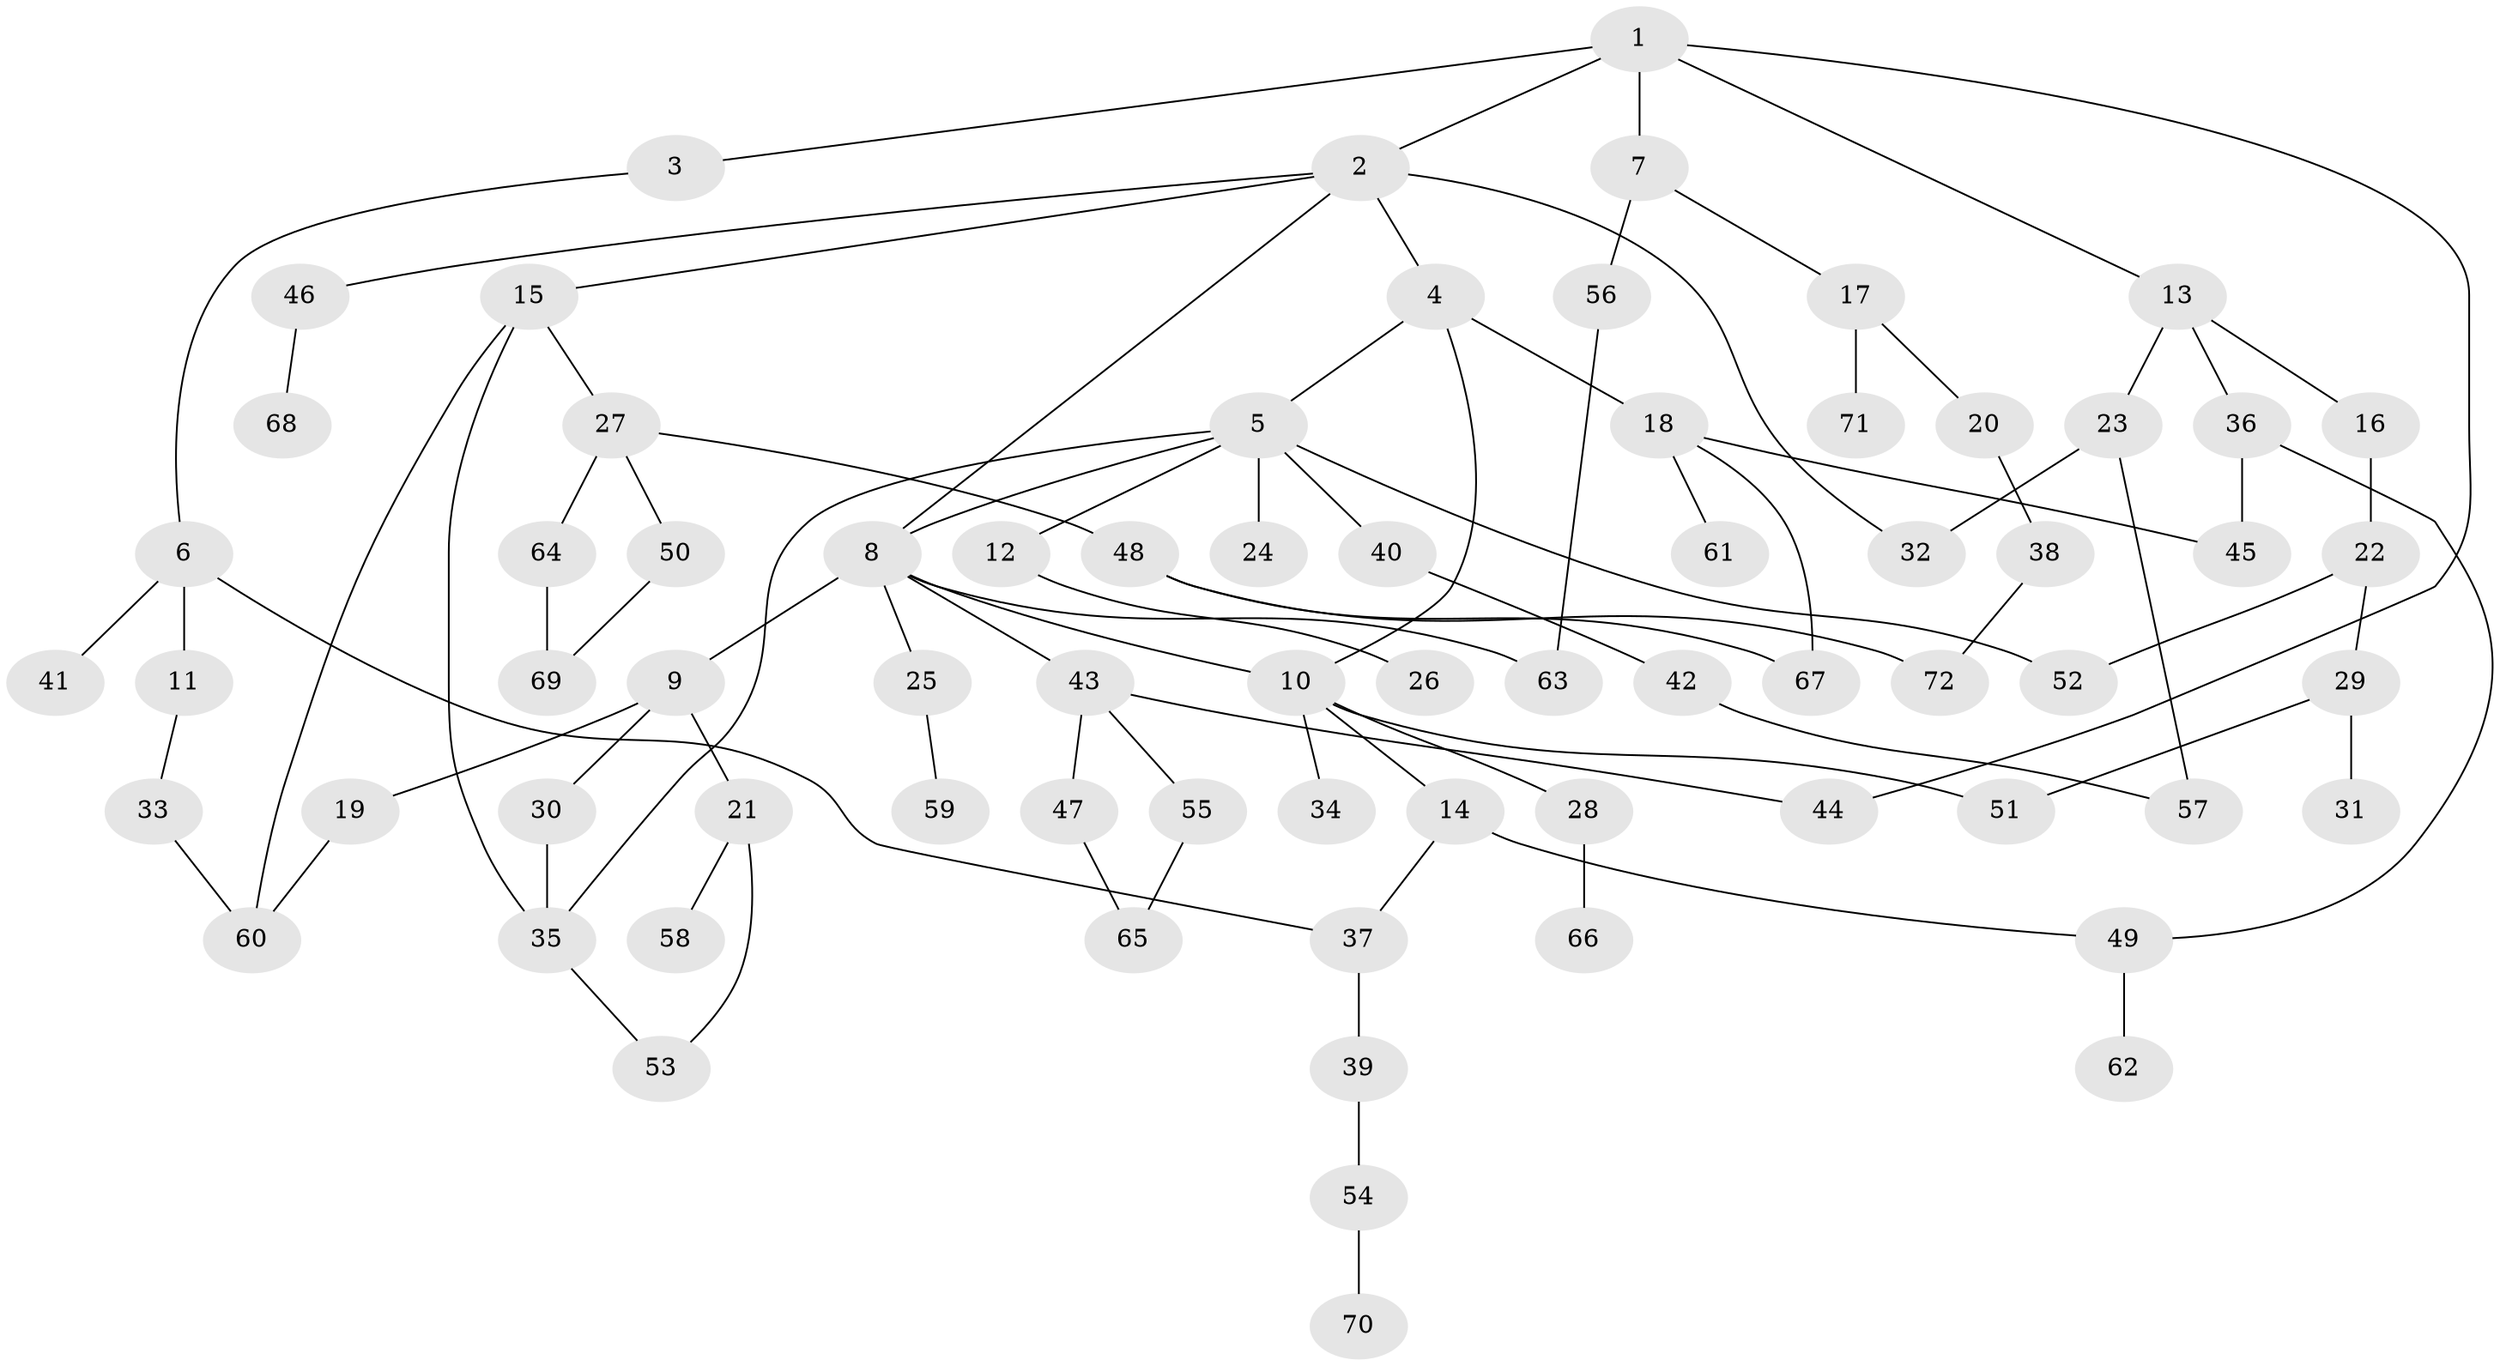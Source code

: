 // Generated by graph-tools (version 1.1) at 2025/41/03/09/25 04:41:22]
// undirected, 72 vertices, 91 edges
graph export_dot {
graph [start="1"]
  node [color=gray90,style=filled];
  1;
  2;
  3;
  4;
  5;
  6;
  7;
  8;
  9;
  10;
  11;
  12;
  13;
  14;
  15;
  16;
  17;
  18;
  19;
  20;
  21;
  22;
  23;
  24;
  25;
  26;
  27;
  28;
  29;
  30;
  31;
  32;
  33;
  34;
  35;
  36;
  37;
  38;
  39;
  40;
  41;
  42;
  43;
  44;
  45;
  46;
  47;
  48;
  49;
  50;
  51;
  52;
  53;
  54;
  55;
  56;
  57;
  58;
  59;
  60;
  61;
  62;
  63;
  64;
  65;
  66;
  67;
  68;
  69;
  70;
  71;
  72;
  1 -- 2;
  1 -- 3;
  1 -- 7;
  1 -- 13;
  1 -- 44;
  2 -- 4;
  2 -- 8;
  2 -- 15;
  2 -- 32;
  2 -- 46;
  3 -- 6;
  4 -- 5;
  4 -- 10;
  4 -- 18;
  5 -- 12;
  5 -- 24;
  5 -- 40;
  5 -- 8;
  5 -- 52;
  5 -- 35;
  6 -- 11;
  6 -- 41;
  6 -- 37;
  7 -- 17;
  7 -- 56;
  8 -- 9;
  8 -- 25;
  8 -- 43;
  8 -- 63;
  8 -- 10;
  9 -- 19;
  9 -- 21;
  9 -- 30;
  10 -- 14;
  10 -- 28;
  10 -- 34;
  10 -- 51;
  11 -- 33;
  12 -- 26;
  13 -- 16;
  13 -- 23;
  13 -- 36;
  14 -- 37;
  14 -- 49;
  15 -- 27;
  15 -- 35;
  15 -- 60;
  16 -- 22;
  17 -- 20;
  17 -- 71;
  18 -- 61;
  18 -- 67;
  18 -- 45;
  19 -- 60;
  20 -- 38;
  21 -- 53;
  21 -- 58;
  22 -- 29;
  22 -- 52;
  23 -- 57;
  23 -- 32;
  25 -- 59;
  27 -- 48;
  27 -- 50;
  27 -- 64;
  28 -- 66;
  29 -- 31;
  29 -- 51;
  30 -- 35;
  33 -- 60;
  35 -- 53;
  36 -- 45;
  36 -- 49;
  37 -- 39;
  38 -- 72;
  39 -- 54;
  40 -- 42;
  42 -- 57;
  43 -- 47;
  43 -- 55;
  43 -- 44;
  46 -- 68;
  47 -- 65;
  48 -- 72;
  48 -- 67;
  49 -- 62;
  50 -- 69;
  54 -- 70;
  55 -- 65;
  56 -- 63;
  64 -- 69;
}
